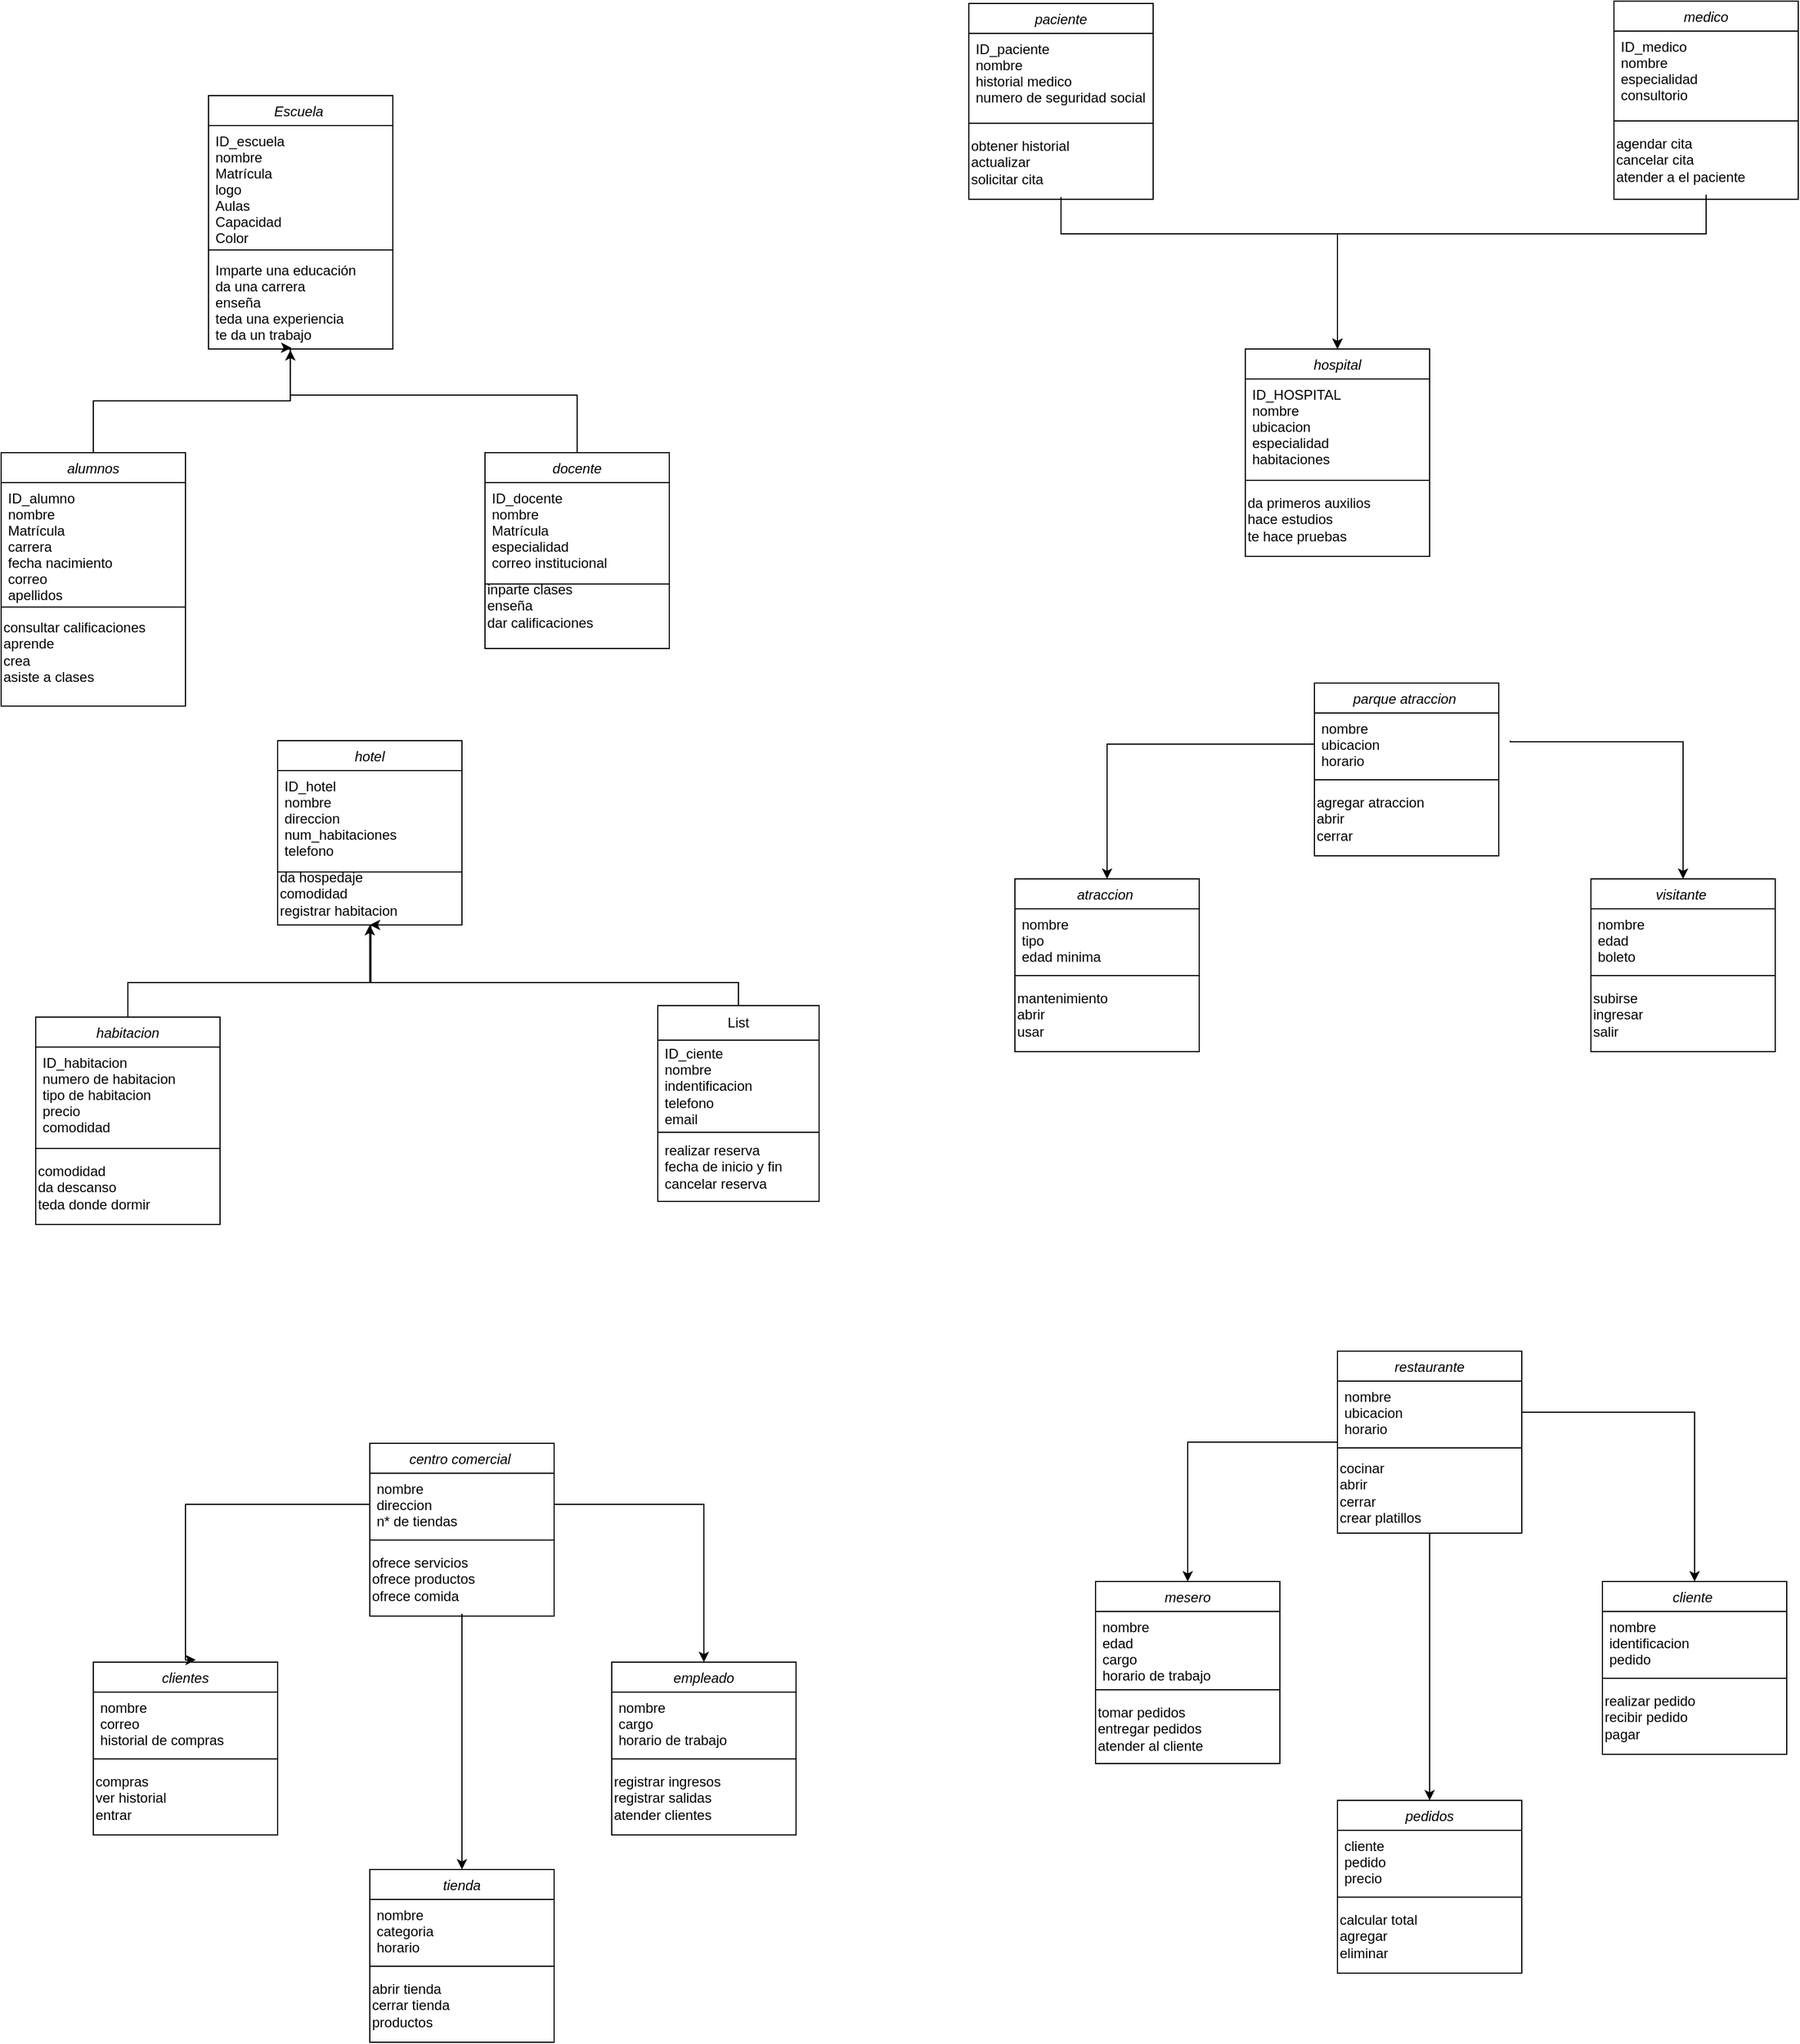 <mxfile version="24.2.8" type="github">
  <diagram id="C5RBs43oDa-KdzZeNtuy" name="Page-1">
    <mxGraphModel dx="3585" dy="1930" grid="1" gridSize="10" guides="1" tooltips="1" connect="1" arrows="1" fold="1" page="1" pageScale="1" pageWidth="827" pageHeight="1169" math="0" shadow="0">
      <root>
        <mxCell id="WIyWlLk6GJQsqaUBKTNV-0" />
        <mxCell id="WIyWlLk6GJQsqaUBKTNV-1" parent="WIyWlLk6GJQsqaUBKTNV-0" />
        <mxCell id="zkfFHV4jXpPFQw0GAbJ--0" value="Escuela " style="swimlane;fontStyle=2;align=center;verticalAlign=top;childLayout=stackLayout;horizontal=1;startSize=26;horizontalStack=0;resizeParent=1;resizeLast=0;collapsible=1;marginBottom=0;rounded=0;shadow=0;strokeWidth=1;" parent="WIyWlLk6GJQsqaUBKTNV-1" vertex="1">
          <mxGeometry x="220" y="120" width="160" height="220" as="geometry">
            <mxRectangle x="230" y="140" width="160" height="26" as="alternateBounds" />
          </mxGeometry>
        </mxCell>
        <mxCell id="zkfFHV4jXpPFQw0GAbJ--1" value="ID_escuela &#xa;nombre &#xa;Matrícula &#xa;logo&#xa;Aulas &#xa;Capacidad&#xa;Color " style="text;align=left;verticalAlign=top;spacingLeft=4;spacingRight=4;overflow=hidden;rotatable=0;points=[[0,0.5],[1,0.5]];portConstraint=eastwest;" parent="zkfFHV4jXpPFQw0GAbJ--0" vertex="1">
          <mxGeometry y="26" width="160" height="104" as="geometry" />
        </mxCell>
        <mxCell id="zkfFHV4jXpPFQw0GAbJ--4" value="" style="line;html=1;strokeWidth=1;align=left;verticalAlign=middle;spacingTop=-1;spacingLeft=3;spacingRight=3;rotatable=0;labelPosition=right;points=[];portConstraint=eastwest;" parent="zkfFHV4jXpPFQw0GAbJ--0" vertex="1">
          <mxGeometry y="130" width="160" height="8" as="geometry" />
        </mxCell>
        <mxCell id="zkfFHV4jXpPFQw0GAbJ--5" value="Imparte una educación  &#xa;da una carrera  &#xa;enseña &#xa;teda una experiencia &#xa;te da un trabajo &#xa;" style="text;align=left;verticalAlign=top;spacingLeft=4;spacingRight=4;overflow=hidden;rotatable=0;points=[[0,0.5],[1,0.5]];portConstraint=eastwest;" parent="WIyWlLk6GJQsqaUBKTNV-1" vertex="1">
          <mxGeometry x="220" y="258" width="160" height="82" as="geometry" />
        </mxCell>
        <mxCell id="dRnlJCaW7fkijVqTgJrM-0" value="alumnos" style="swimlane;fontStyle=2;align=center;verticalAlign=top;childLayout=stackLayout;horizontal=1;startSize=26;horizontalStack=0;resizeParent=1;resizeLast=0;collapsible=1;marginBottom=0;rounded=0;shadow=0;strokeWidth=1;" vertex="1" parent="WIyWlLk6GJQsqaUBKTNV-1">
          <mxGeometry x="40" y="430" width="160" height="220" as="geometry">
            <mxRectangle x="230" y="140" width="160" height="26" as="alternateBounds" />
          </mxGeometry>
        </mxCell>
        <mxCell id="dRnlJCaW7fkijVqTgJrM-1" value="ID_alumno&#xa;nombre &#xa;Matrícula &#xa;carrera&#xa;fecha nacimiento&#xa;correo&#xa;apellidos" style="text;align=left;verticalAlign=top;spacingLeft=4;spacingRight=4;overflow=hidden;rotatable=0;points=[[0,0.5],[1,0.5]];portConstraint=eastwest;" vertex="1" parent="dRnlJCaW7fkijVqTgJrM-0">
          <mxGeometry y="26" width="160" height="104" as="geometry" />
        </mxCell>
        <mxCell id="dRnlJCaW7fkijVqTgJrM-2" value="" style="line;html=1;strokeWidth=1;align=left;verticalAlign=middle;spacingTop=-1;spacingLeft=3;spacingRight=3;rotatable=0;labelPosition=right;points=[];portConstraint=eastwest;" vertex="1" parent="dRnlJCaW7fkijVqTgJrM-0">
          <mxGeometry y="130" width="160" height="8" as="geometry" />
        </mxCell>
        <mxCell id="dRnlJCaW7fkijVqTgJrM-3" value="consultar calificaciones&lt;div&gt;aprende&lt;/div&gt;&lt;div&gt;crea&lt;/div&gt;&lt;div&gt;asiste a clases&amp;nbsp;&lt;/div&gt;" style="text;html=1;align=left;verticalAlign=middle;resizable=0;points=[];autosize=1;strokeColor=none;fillColor=none;" vertex="1" parent="dRnlJCaW7fkijVqTgJrM-0">
          <mxGeometry y="138" width="160" height="70" as="geometry" />
        </mxCell>
        <mxCell id="dRnlJCaW7fkijVqTgJrM-9" style="edgeStyle=orthogonalEdgeStyle;rounded=0;orthogonalLoop=1;jettySize=auto;html=1;entryX=0.45;entryY=0.988;entryDx=0;entryDy=0;entryPerimeter=0;" edge="1" parent="WIyWlLk6GJQsqaUBKTNV-1" source="dRnlJCaW7fkijVqTgJrM-4" target="zkfFHV4jXpPFQw0GAbJ--5">
          <mxGeometry relative="1" as="geometry">
            <mxPoint x="290" y="350" as="targetPoint" />
            <Array as="points">
              <mxPoint x="540" y="380" />
              <mxPoint x="291" y="380" />
            </Array>
          </mxGeometry>
        </mxCell>
        <mxCell id="dRnlJCaW7fkijVqTgJrM-4" value="docente" style="swimlane;fontStyle=2;align=center;verticalAlign=top;childLayout=stackLayout;horizontal=1;startSize=26;horizontalStack=0;resizeParent=1;resizeLast=0;collapsible=1;marginBottom=0;rounded=0;shadow=0;strokeWidth=1;" vertex="1" parent="WIyWlLk6GJQsqaUBKTNV-1">
          <mxGeometry x="460" y="430" width="160" height="170" as="geometry">
            <mxRectangle x="230" y="140" width="160" height="26" as="alternateBounds" />
          </mxGeometry>
        </mxCell>
        <mxCell id="dRnlJCaW7fkijVqTgJrM-5" value="ID_docente &#xa;nombre &#xa;Matrícula &#xa;especialidad&#xa;correo institucional" style="text;align=left;verticalAlign=top;spacingLeft=4;spacingRight=4;overflow=hidden;rotatable=0;points=[[0,0.5],[1,0.5]];portConstraint=eastwest;" vertex="1" parent="dRnlJCaW7fkijVqTgJrM-4">
          <mxGeometry y="26" width="160" height="84" as="geometry" />
        </mxCell>
        <mxCell id="dRnlJCaW7fkijVqTgJrM-6" value="" style="line;html=1;strokeWidth=1;align=left;verticalAlign=middle;spacingTop=-1;spacingLeft=3;spacingRight=3;rotatable=0;labelPosition=right;points=[];portConstraint=eastwest;" vertex="1" parent="dRnlJCaW7fkijVqTgJrM-4">
          <mxGeometry y="110" width="160" height="8" as="geometry" />
        </mxCell>
        <mxCell id="dRnlJCaW7fkijVqTgJrM-7" value="inparte clases&lt;div&gt;enseña&lt;/div&gt;&lt;div&gt;dar calificaciones&lt;/div&gt;" style="text;html=1;align=left;verticalAlign=middle;whiteSpace=wrap;rounded=0;" vertex="1" parent="dRnlJCaW7fkijVqTgJrM-4">
          <mxGeometry y="118" width="160" height="30" as="geometry" />
        </mxCell>
        <mxCell id="dRnlJCaW7fkijVqTgJrM-8" style="edgeStyle=orthogonalEdgeStyle;rounded=0;orthogonalLoop=1;jettySize=auto;html=1;entryX=0.444;entryY=1.012;entryDx=0;entryDy=0;entryPerimeter=0;" edge="1" parent="WIyWlLk6GJQsqaUBKTNV-1" source="dRnlJCaW7fkijVqTgJrM-0" target="zkfFHV4jXpPFQw0GAbJ--5">
          <mxGeometry relative="1" as="geometry" />
        </mxCell>
        <mxCell id="dRnlJCaW7fkijVqTgJrM-10" value="hotel" style="swimlane;fontStyle=2;align=center;verticalAlign=top;childLayout=stackLayout;horizontal=1;startSize=26;horizontalStack=0;resizeParent=1;resizeLast=0;collapsible=1;marginBottom=0;rounded=0;shadow=0;strokeWidth=1;" vertex="1" parent="WIyWlLk6GJQsqaUBKTNV-1">
          <mxGeometry x="280" y="680" width="160" height="160" as="geometry">
            <mxRectangle x="230" y="140" width="160" height="26" as="alternateBounds" />
          </mxGeometry>
        </mxCell>
        <mxCell id="dRnlJCaW7fkijVqTgJrM-11" value="ID_hotel &#xa;nombre &#xa;direccion&#xa;num_habitaciones&#xa;telefono" style="text;align=left;verticalAlign=top;spacingLeft=4;spacingRight=4;overflow=hidden;rotatable=0;points=[[0,0.5],[1,0.5]];portConstraint=eastwest;" vertex="1" parent="dRnlJCaW7fkijVqTgJrM-10">
          <mxGeometry y="26" width="160" height="84" as="geometry" />
        </mxCell>
        <mxCell id="dRnlJCaW7fkijVqTgJrM-12" value="" style="line;html=1;strokeWidth=1;align=left;verticalAlign=middle;spacingTop=-1;spacingLeft=3;spacingRight=3;rotatable=0;labelPosition=right;points=[];portConstraint=eastwest;" vertex="1" parent="dRnlJCaW7fkijVqTgJrM-10">
          <mxGeometry y="110" width="160" height="8" as="geometry" />
        </mxCell>
        <mxCell id="dRnlJCaW7fkijVqTgJrM-14" value="da hospedaje&lt;div&gt;comodidad&lt;/div&gt;&lt;div&gt;registrar habitacion&lt;/div&gt;" style="text;html=1;align=left;verticalAlign=middle;whiteSpace=wrap;rounded=0;" vertex="1" parent="dRnlJCaW7fkijVqTgJrM-10">
          <mxGeometry y="118" width="160" height="30" as="geometry" />
        </mxCell>
        <mxCell id="dRnlJCaW7fkijVqTgJrM-24" style="edgeStyle=orthogonalEdgeStyle;rounded=0;orthogonalLoop=1;jettySize=auto;html=1;entryX=0.5;entryY=1;entryDx=0;entryDy=0;" edge="1" parent="WIyWlLk6GJQsqaUBKTNV-1" source="dRnlJCaW7fkijVqTgJrM-15" target="dRnlJCaW7fkijVqTgJrM-10">
          <mxGeometry relative="1" as="geometry">
            <Array as="points">
              <mxPoint x="150" y="890" />
              <mxPoint x="360" y="890" />
            </Array>
          </mxGeometry>
        </mxCell>
        <mxCell id="dRnlJCaW7fkijVqTgJrM-15" value="habitacion" style="swimlane;fontStyle=2;align=center;verticalAlign=top;childLayout=stackLayout;horizontal=1;startSize=26;horizontalStack=0;resizeParent=1;resizeLast=0;collapsible=1;marginBottom=0;rounded=0;shadow=0;strokeWidth=1;" vertex="1" parent="WIyWlLk6GJQsqaUBKTNV-1">
          <mxGeometry x="70" y="920" width="160" height="180" as="geometry">
            <mxRectangle x="230" y="140" width="160" height="26" as="alternateBounds" />
          </mxGeometry>
        </mxCell>
        <mxCell id="dRnlJCaW7fkijVqTgJrM-16" value="ID_habitacion&#xa;numero de habitacion&#xa;tipo de habitacion&#xa;precio&#xa;comodidad&#xa;" style="text;align=left;verticalAlign=top;spacingLeft=4;spacingRight=4;overflow=hidden;rotatable=0;points=[[0,0.5],[1,0.5]];portConstraint=eastwest;" vertex="1" parent="dRnlJCaW7fkijVqTgJrM-15">
          <mxGeometry y="26" width="160" height="84" as="geometry" />
        </mxCell>
        <mxCell id="dRnlJCaW7fkijVqTgJrM-17" value="" style="line;html=1;strokeWidth=1;align=left;verticalAlign=middle;spacingTop=-1;spacingLeft=3;spacingRight=3;rotatable=0;labelPosition=right;points=[];portConstraint=eastwest;" vertex="1" parent="dRnlJCaW7fkijVqTgJrM-15">
          <mxGeometry y="110" width="160" height="8" as="geometry" />
        </mxCell>
        <mxCell id="dRnlJCaW7fkijVqTgJrM-18" value="comodidad&lt;div&gt;da descanso&lt;/div&gt;&lt;div&gt;teda donde dormir&lt;/div&gt;" style="text;html=1;align=left;verticalAlign=middle;resizable=0;points=[];autosize=1;strokeColor=none;fillColor=none;" vertex="1" parent="dRnlJCaW7fkijVqTgJrM-15">
          <mxGeometry y="118" width="160" height="60" as="geometry" />
        </mxCell>
        <mxCell id="dRnlJCaW7fkijVqTgJrM-25" style="edgeStyle=orthogonalEdgeStyle;rounded=0;orthogonalLoop=1;jettySize=auto;html=1;entryX=0.5;entryY=1;entryDx=0;entryDy=0;" edge="1" parent="WIyWlLk6GJQsqaUBKTNV-1" source="dRnlJCaW7fkijVqTgJrM-19" target="dRnlJCaW7fkijVqTgJrM-10">
          <mxGeometry relative="1" as="geometry">
            <mxPoint x="360" y="860" as="targetPoint" />
            <Array as="points">
              <mxPoint x="680" y="890" />
              <mxPoint x="361" y="890" />
            </Array>
          </mxGeometry>
        </mxCell>
        <mxCell id="dRnlJCaW7fkijVqTgJrM-19" value="List" style="swimlane;fontStyle=0;childLayout=stackLayout;horizontal=1;startSize=30;horizontalStack=0;resizeParent=1;resizeParentMax=0;resizeLast=0;collapsible=1;marginBottom=0;whiteSpace=wrap;html=1;" vertex="1" parent="WIyWlLk6GJQsqaUBKTNV-1">
          <mxGeometry x="610" y="910" width="140" height="170" as="geometry" />
        </mxCell>
        <mxCell id="dRnlJCaW7fkijVqTgJrM-20" value="ID_ciente&lt;div&gt;nombre&lt;/div&gt;&lt;div&gt;indentificacion&lt;/div&gt;&lt;div&gt;telefono&lt;/div&gt;&lt;div&gt;email&lt;/div&gt;" style="text;strokeColor=none;fillColor=none;align=left;verticalAlign=middle;spacingLeft=4;spacingRight=4;overflow=hidden;points=[[0,0.5],[1,0.5]];portConstraint=eastwest;rotatable=0;whiteSpace=wrap;html=1;" vertex="1" parent="dRnlJCaW7fkijVqTgJrM-19">
          <mxGeometry y="30" width="140" height="80" as="geometry" />
        </mxCell>
        <mxCell id="dRnlJCaW7fkijVqTgJrM-22" value="realizar reserva&lt;div&gt;fecha de inicio y fin&lt;/div&gt;&lt;div&gt;cancelar reserva&lt;/div&gt;" style="text;align=left;verticalAlign=middle;spacingLeft=4;spacingRight=4;overflow=hidden;points=[[0,0.5],[1,0.5]];portConstraint=eastwest;rotatable=0;whiteSpace=wrap;html=1;strokeColor=default;" vertex="1" parent="dRnlJCaW7fkijVqTgJrM-19">
          <mxGeometry y="110" width="140" height="60" as="geometry" />
        </mxCell>
        <mxCell id="dRnlJCaW7fkijVqTgJrM-26" value="medico" style="swimlane;fontStyle=2;align=center;verticalAlign=top;childLayout=stackLayout;horizontal=1;startSize=26;horizontalStack=0;resizeParent=1;resizeLast=0;collapsible=1;marginBottom=0;rounded=0;shadow=0;strokeWidth=1;" vertex="1" parent="WIyWlLk6GJQsqaUBKTNV-1">
          <mxGeometry x="1440" y="38" width="160" height="172" as="geometry">
            <mxRectangle x="230" y="140" width="160" height="26" as="alternateBounds" />
          </mxGeometry>
        </mxCell>
        <mxCell id="dRnlJCaW7fkijVqTgJrM-27" value="ID_medico &#xa;nombre &#xa;especialidad&#xa;consultorio&#xa;" style="text;align=left;verticalAlign=top;spacingLeft=4;spacingRight=4;overflow=hidden;rotatable=0;points=[[0,0.5],[1,0.5]];portConstraint=eastwest;" vertex="1" parent="dRnlJCaW7fkijVqTgJrM-26">
          <mxGeometry y="26" width="160" height="74" as="geometry" />
        </mxCell>
        <mxCell id="dRnlJCaW7fkijVqTgJrM-28" value="" style="line;html=1;strokeWidth=1;align=left;verticalAlign=middle;spacingTop=-1;spacingLeft=3;spacingRight=3;rotatable=0;labelPosition=right;points=[];portConstraint=eastwest;" vertex="1" parent="dRnlJCaW7fkijVqTgJrM-26">
          <mxGeometry y="100" width="160" height="8" as="geometry" />
        </mxCell>
        <mxCell id="dRnlJCaW7fkijVqTgJrM-37" value="agendar cita&lt;div&gt;cancelar cita&lt;/div&gt;&lt;div&gt;atender a el paciente&lt;/div&gt;" style="text;html=1;align=left;verticalAlign=middle;resizable=0;points=[];autosize=1;strokeColor=none;fillColor=none;" vertex="1" parent="dRnlJCaW7fkijVqTgJrM-26">
          <mxGeometry y="108" width="160" height="60" as="geometry" />
        </mxCell>
        <mxCell id="dRnlJCaW7fkijVqTgJrM-29" value="paciente" style="swimlane;fontStyle=2;align=center;verticalAlign=top;childLayout=stackLayout;horizontal=1;startSize=26;horizontalStack=0;resizeParent=1;resizeLast=0;collapsible=1;marginBottom=0;rounded=0;shadow=0;strokeWidth=1;" vertex="1" parent="WIyWlLk6GJQsqaUBKTNV-1">
          <mxGeometry x="880" y="40" width="160" height="170" as="geometry">
            <mxRectangle x="230" y="140" width="160" height="26" as="alternateBounds" />
          </mxGeometry>
        </mxCell>
        <mxCell id="dRnlJCaW7fkijVqTgJrM-30" value="ID_paciente &#xa;nombre &#xa;historial medico&#xa;numero de seguridad social" style="text;align=left;verticalAlign=top;spacingLeft=4;spacingRight=4;overflow=hidden;rotatable=0;points=[[0,0.5],[1,0.5]];portConstraint=eastwest;" vertex="1" parent="dRnlJCaW7fkijVqTgJrM-29">
          <mxGeometry y="26" width="160" height="74" as="geometry" />
        </mxCell>
        <mxCell id="dRnlJCaW7fkijVqTgJrM-31" value="" style="line;html=1;strokeWidth=1;align=left;verticalAlign=middle;spacingTop=-1;spacingLeft=3;spacingRight=3;rotatable=0;labelPosition=right;points=[];portConstraint=eastwest;" vertex="1" parent="dRnlJCaW7fkijVqTgJrM-29">
          <mxGeometry y="100" width="160" height="8" as="geometry" />
        </mxCell>
        <mxCell id="dRnlJCaW7fkijVqTgJrM-36" value="obtener historial&lt;div&gt;actualizar&lt;/div&gt;&lt;div&gt;solicitar cita&lt;/div&gt;" style="text;html=1;align=left;verticalAlign=middle;resizable=0;points=[];autosize=1;strokeColor=none;fillColor=none;" vertex="1" parent="dRnlJCaW7fkijVqTgJrM-29">
          <mxGeometry y="108" width="160" height="60" as="geometry" />
        </mxCell>
        <mxCell id="dRnlJCaW7fkijVqTgJrM-32" value="hospital" style="swimlane;fontStyle=2;align=center;verticalAlign=top;childLayout=stackLayout;horizontal=1;startSize=26;horizontalStack=0;resizeParent=1;resizeLast=0;collapsible=1;marginBottom=0;rounded=0;shadow=0;strokeWidth=1;" vertex="1" parent="WIyWlLk6GJQsqaUBKTNV-1">
          <mxGeometry x="1120" y="340" width="160" height="180" as="geometry">
            <mxRectangle x="230" y="140" width="160" height="26" as="alternateBounds" />
          </mxGeometry>
        </mxCell>
        <mxCell id="dRnlJCaW7fkijVqTgJrM-33" value="ID_HOSPITAL&#xa;nombre&#xa;ubicacion&#xa;especialidad&#xa;habitaciones" style="text;align=left;verticalAlign=top;spacingLeft=4;spacingRight=4;overflow=hidden;rotatable=0;points=[[0,0.5],[1,0.5]];portConstraint=eastwest;" vertex="1" parent="dRnlJCaW7fkijVqTgJrM-32">
          <mxGeometry y="26" width="160" height="84" as="geometry" />
        </mxCell>
        <mxCell id="dRnlJCaW7fkijVqTgJrM-34" value="" style="line;html=1;strokeWidth=1;align=left;verticalAlign=middle;spacingTop=-1;spacingLeft=3;spacingRight=3;rotatable=0;labelPosition=right;points=[];portConstraint=eastwest;" vertex="1" parent="dRnlJCaW7fkijVqTgJrM-32">
          <mxGeometry y="110" width="160" height="8" as="geometry" />
        </mxCell>
        <mxCell id="dRnlJCaW7fkijVqTgJrM-35" value="da primeros auxilios&lt;div&gt;hace estudios&lt;/div&gt;&lt;div&gt;te hace pruebas&lt;/div&gt;" style="text;html=1;align=left;verticalAlign=middle;resizable=0;points=[];autosize=1;strokeColor=none;fillColor=none;" vertex="1" parent="dRnlJCaW7fkijVqTgJrM-32">
          <mxGeometry y="118" width="160" height="60" as="geometry" />
        </mxCell>
        <mxCell id="dRnlJCaW7fkijVqTgJrM-38" style="edgeStyle=orthogonalEdgeStyle;rounded=0;orthogonalLoop=1;jettySize=auto;html=1;" edge="1" parent="WIyWlLk6GJQsqaUBKTNV-1" source="dRnlJCaW7fkijVqTgJrM-36" target="dRnlJCaW7fkijVqTgJrM-32">
          <mxGeometry relative="1" as="geometry">
            <Array as="points">
              <mxPoint x="960" y="240" />
              <mxPoint x="1200" y="240" />
            </Array>
          </mxGeometry>
        </mxCell>
        <mxCell id="dRnlJCaW7fkijVqTgJrM-39" style="edgeStyle=orthogonalEdgeStyle;rounded=0;orthogonalLoop=1;jettySize=auto;html=1;" edge="1" parent="WIyWlLk6GJQsqaUBKTNV-1" source="dRnlJCaW7fkijVqTgJrM-37" target="dRnlJCaW7fkijVqTgJrM-32">
          <mxGeometry relative="1" as="geometry">
            <Array as="points">
              <mxPoint x="1520" y="240" />
              <mxPoint x="1200" y="240" />
            </Array>
          </mxGeometry>
        </mxCell>
        <mxCell id="dRnlJCaW7fkijVqTgJrM-40" value="parque atraccion " style="swimlane;fontStyle=2;align=center;verticalAlign=top;childLayout=stackLayout;horizontal=1;startSize=26;horizontalStack=0;resizeParent=1;resizeLast=0;collapsible=1;marginBottom=0;rounded=0;shadow=0;strokeWidth=1;" vertex="1" parent="WIyWlLk6GJQsqaUBKTNV-1">
          <mxGeometry x="1180" y="630" width="160" height="150" as="geometry">
            <mxRectangle x="230" y="140" width="160" height="26" as="alternateBounds" />
          </mxGeometry>
        </mxCell>
        <mxCell id="dRnlJCaW7fkijVqTgJrM-41" value="nombre &#xa;ubicacion &#xa;horario " style="text;align=left;verticalAlign=top;spacingLeft=4;spacingRight=4;overflow=hidden;rotatable=0;points=[[0,0.5],[1,0.5]];portConstraint=eastwest;" vertex="1" parent="dRnlJCaW7fkijVqTgJrM-40">
          <mxGeometry y="26" width="160" height="54" as="geometry" />
        </mxCell>
        <mxCell id="dRnlJCaW7fkijVqTgJrM-42" value="" style="line;html=1;strokeWidth=1;align=left;verticalAlign=middle;spacingTop=-1;spacingLeft=3;spacingRight=3;rotatable=0;labelPosition=right;points=[];portConstraint=eastwest;" vertex="1" parent="dRnlJCaW7fkijVqTgJrM-40">
          <mxGeometry y="80" width="160" height="8" as="geometry" />
        </mxCell>
        <mxCell id="dRnlJCaW7fkijVqTgJrM-43" value="agregar atraccion&amp;nbsp;&lt;div&gt;abrir&lt;/div&gt;&lt;div&gt;cerrar&lt;/div&gt;" style="text;html=1;align=left;verticalAlign=middle;resizable=0;points=[];autosize=1;strokeColor=none;fillColor=none;" vertex="1" parent="dRnlJCaW7fkijVqTgJrM-40">
          <mxGeometry y="88" width="160" height="60" as="geometry" />
        </mxCell>
        <mxCell id="dRnlJCaW7fkijVqTgJrM-44" value="visitante " style="swimlane;fontStyle=2;align=center;verticalAlign=top;childLayout=stackLayout;horizontal=1;startSize=26;horizontalStack=0;resizeParent=1;resizeLast=0;collapsible=1;marginBottom=0;rounded=0;shadow=0;strokeWidth=1;" vertex="1" parent="WIyWlLk6GJQsqaUBKTNV-1">
          <mxGeometry x="1420" y="800" width="160" height="150" as="geometry">
            <mxRectangle x="230" y="140" width="160" height="26" as="alternateBounds" />
          </mxGeometry>
        </mxCell>
        <mxCell id="dRnlJCaW7fkijVqTgJrM-45" value="nombre&#xa;edad&#xa;boleto" style="text;align=left;verticalAlign=top;spacingLeft=4;spacingRight=4;overflow=hidden;rotatable=0;points=[[0,0.5],[1,0.5]];portConstraint=eastwest;" vertex="1" parent="dRnlJCaW7fkijVqTgJrM-44">
          <mxGeometry y="26" width="160" height="54" as="geometry" />
        </mxCell>
        <mxCell id="dRnlJCaW7fkijVqTgJrM-46" value="" style="line;html=1;strokeWidth=1;align=left;verticalAlign=middle;spacingTop=-1;spacingLeft=3;spacingRight=3;rotatable=0;labelPosition=right;points=[];portConstraint=eastwest;" vertex="1" parent="dRnlJCaW7fkijVqTgJrM-44">
          <mxGeometry y="80" width="160" height="8" as="geometry" />
        </mxCell>
        <mxCell id="dRnlJCaW7fkijVqTgJrM-47" value="subirse&amp;nbsp;&lt;div&gt;ingresar&lt;/div&gt;&lt;div&gt;salir&amp;nbsp;&lt;/div&gt;" style="text;html=1;align=left;verticalAlign=middle;resizable=0;points=[];autosize=1;strokeColor=none;fillColor=none;" vertex="1" parent="dRnlJCaW7fkijVqTgJrM-44">
          <mxGeometry y="88" width="160" height="60" as="geometry" />
        </mxCell>
        <mxCell id="dRnlJCaW7fkijVqTgJrM-48" value="atraccion " style="swimlane;fontStyle=2;align=center;verticalAlign=top;childLayout=stackLayout;horizontal=1;startSize=26;horizontalStack=0;resizeParent=1;resizeLast=0;collapsible=1;marginBottom=0;rounded=0;shadow=0;strokeWidth=1;" vertex="1" parent="WIyWlLk6GJQsqaUBKTNV-1">
          <mxGeometry x="920" y="800" width="160" height="150" as="geometry">
            <mxRectangle x="230" y="140" width="160" height="26" as="alternateBounds" />
          </mxGeometry>
        </mxCell>
        <mxCell id="dRnlJCaW7fkijVqTgJrM-49" value="nombre&#xa;tipo&#xa;edad minima " style="text;align=left;verticalAlign=top;spacingLeft=4;spacingRight=4;overflow=hidden;rotatable=0;points=[[0,0.5],[1,0.5]];portConstraint=eastwest;" vertex="1" parent="dRnlJCaW7fkijVqTgJrM-48">
          <mxGeometry y="26" width="160" height="54" as="geometry" />
        </mxCell>
        <mxCell id="dRnlJCaW7fkijVqTgJrM-50" value="" style="line;html=1;strokeWidth=1;align=left;verticalAlign=middle;spacingTop=-1;spacingLeft=3;spacingRight=3;rotatable=0;labelPosition=right;points=[];portConstraint=eastwest;" vertex="1" parent="dRnlJCaW7fkijVqTgJrM-48">
          <mxGeometry y="80" width="160" height="8" as="geometry" />
        </mxCell>
        <mxCell id="dRnlJCaW7fkijVqTgJrM-51" value="mantenimiento&amp;nbsp;&lt;div&gt;abrir&lt;/div&gt;&lt;div&gt;usar&amp;nbsp;&lt;/div&gt;" style="text;html=1;align=left;verticalAlign=middle;resizable=0;points=[];autosize=1;strokeColor=none;fillColor=none;" vertex="1" parent="dRnlJCaW7fkijVqTgJrM-48">
          <mxGeometry y="88" width="160" height="60" as="geometry" />
        </mxCell>
        <mxCell id="dRnlJCaW7fkijVqTgJrM-52" style="edgeStyle=orthogonalEdgeStyle;rounded=0;orthogonalLoop=1;jettySize=auto;html=1;" edge="1" parent="WIyWlLk6GJQsqaUBKTNV-1" target="dRnlJCaW7fkijVqTgJrM-44">
          <mxGeometry relative="1" as="geometry">
            <mxPoint x="1350" y="680" as="sourcePoint" />
            <mxPoint x="1510" y="797" as="targetPoint" />
            <Array as="points">
              <mxPoint x="1350" y="681" />
              <mxPoint x="1500" y="681" />
            </Array>
          </mxGeometry>
        </mxCell>
        <mxCell id="dRnlJCaW7fkijVqTgJrM-53" style="edgeStyle=orthogonalEdgeStyle;rounded=0;orthogonalLoop=1;jettySize=auto;html=1;entryX=0.5;entryY=0;entryDx=0;entryDy=0;" edge="1" parent="WIyWlLk6GJQsqaUBKTNV-1" source="dRnlJCaW7fkijVqTgJrM-41" target="dRnlJCaW7fkijVqTgJrM-48">
          <mxGeometry relative="1" as="geometry" />
        </mxCell>
        <mxCell id="dRnlJCaW7fkijVqTgJrM-55" value="centro comercial " style="swimlane;fontStyle=2;align=center;verticalAlign=top;childLayout=stackLayout;horizontal=1;startSize=26;horizontalStack=0;resizeParent=1;resizeLast=0;collapsible=1;marginBottom=0;rounded=0;shadow=0;strokeWidth=1;" vertex="1" parent="WIyWlLk6GJQsqaUBKTNV-1">
          <mxGeometry x="360" y="1290" width="160" height="150" as="geometry">
            <mxRectangle x="230" y="140" width="160" height="26" as="alternateBounds" />
          </mxGeometry>
        </mxCell>
        <mxCell id="dRnlJCaW7fkijVqTgJrM-56" value="nombre&#xa;direccion&#xa;n* de tiendas" style="text;align=left;verticalAlign=top;spacingLeft=4;spacingRight=4;overflow=hidden;rotatable=0;points=[[0,0.5],[1,0.5]];portConstraint=eastwest;" vertex="1" parent="dRnlJCaW7fkijVqTgJrM-55">
          <mxGeometry y="26" width="160" height="54" as="geometry" />
        </mxCell>
        <mxCell id="dRnlJCaW7fkijVqTgJrM-57" value="" style="line;html=1;strokeWidth=1;align=left;verticalAlign=middle;spacingTop=-1;spacingLeft=3;spacingRight=3;rotatable=0;labelPosition=right;points=[];portConstraint=eastwest;" vertex="1" parent="dRnlJCaW7fkijVqTgJrM-55">
          <mxGeometry y="80" width="160" height="8" as="geometry" />
        </mxCell>
        <mxCell id="dRnlJCaW7fkijVqTgJrM-58" value="ofrece servicios&amp;nbsp;&lt;div&gt;ofrece productos&lt;/div&gt;&lt;div&gt;ofrece comida&amp;nbsp;&lt;/div&gt;" style="text;html=1;align=left;verticalAlign=middle;resizable=0;points=[];autosize=1;strokeColor=none;fillColor=none;" vertex="1" parent="dRnlJCaW7fkijVqTgJrM-55">
          <mxGeometry y="88" width="160" height="60" as="geometry" />
        </mxCell>
        <mxCell id="dRnlJCaW7fkijVqTgJrM-59" value="clientes" style="swimlane;fontStyle=2;align=center;verticalAlign=top;childLayout=stackLayout;horizontal=1;startSize=26;horizontalStack=0;resizeParent=1;resizeLast=0;collapsible=1;marginBottom=0;rounded=0;shadow=0;strokeWidth=1;" vertex="1" parent="WIyWlLk6GJQsqaUBKTNV-1">
          <mxGeometry x="120" y="1480" width="160" height="150" as="geometry">
            <mxRectangle x="230" y="140" width="160" height="26" as="alternateBounds" />
          </mxGeometry>
        </mxCell>
        <mxCell id="dRnlJCaW7fkijVqTgJrM-60" value="nombre&#xa;correo&#xa;historial de compras " style="text;align=left;verticalAlign=top;spacingLeft=4;spacingRight=4;overflow=hidden;rotatable=0;points=[[0,0.5],[1,0.5]];portConstraint=eastwest;" vertex="1" parent="dRnlJCaW7fkijVqTgJrM-59">
          <mxGeometry y="26" width="160" height="54" as="geometry" />
        </mxCell>
        <mxCell id="dRnlJCaW7fkijVqTgJrM-61" value="" style="line;html=1;strokeWidth=1;align=left;verticalAlign=middle;spacingTop=-1;spacingLeft=3;spacingRight=3;rotatable=0;labelPosition=right;points=[];portConstraint=eastwest;" vertex="1" parent="dRnlJCaW7fkijVqTgJrM-59">
          <mxGeometry y="80" width="160" height="8" as="geometry" />
        </mxCell>
        <mxCell id="dRnlJCaW7fkijVqTgJrM-62" value="compras&lt;div&gt;ver historial&lt;/div&gt;&lt;div&gt;entrar&amp;nbsp;&lt;/div&gt;" style="text;html=1;align=left;verticalAlign=middle;resizable=0;points=[];autosize=1;strokeColor=none;fillColor=none;" vertex="1" parent="dRnlJCaW7fkijVqTgJrM-59">
          <mxGeometry y="88" width="160" height="60" as="geometry" />
        </mxCell>
        <mxCell id="dRnlJCaW7fkijVqTgJrM-63" value="empleado" style="swimlane;fontStyle=2;align=center;verticalAlign=top;childLayout=stackLayout;horizontal=1;startSize=26;horizontalStack=0;resizeParent=1;resizeLast=0;collapsible=1;marginBottom=0;rounded=0;shadow=0;strokeWidth=1;" vertex="1" parent="WIyWlLk6GJQsqaUBKTNV-1">
          <mxGeometry x="570" y="1480" width="160" height="150" as="geometry">
            <mxRectangle x="230" y="140" width="160" height="26" as="alternateBounds" />
          </mxGeometry>
        </mxCell>
        <mxCell id="dRnlJCaW7fkijVqTgJrM-64" value="nombre&#xa;cargo&#xa;horario de trabajo " style="text;align=left;verticalAlign=top;spacingLeft=4;spacingRight=4;overflow=hidden;rotatable=0;points=[[0,0.5],[1,0.5]];portConstraint=eastwest;" vertex="1" parent="dRnlJCaW7fkijVqTgJrM-63">
          <mxGeometry y="26" width="160" height="54" as="geometry" />
        </mxCell>
        <mxCell id="dRnlJCaW7fkijVqTgJrM-65" value="" style="line;html=1;strokeWidth=1;align=left;verticalAlign=middle;spacingTop=-1;spacingLeft=3;spacingRight=3;rotatable=0;labelPosition=right;points=[];portConstraint=eastwest;" vertex="1" parent="dRnlJCaW7fkijVqTgJrM-63">
          <mxGeometry y="80" width="160" height="8" as="geometry" />
        </mxCell>
        <mxCell id="dRnlJCaW7fkijVqTgJrM-66" value="registrar ingresos&amp;nbsp;&lt;div&gt;registrar salidas&amp;nbsp;&lt;/div&gt;&lt;div&gt;atender clientes&amp;nbsp;&lt;/div&gt;" style="text;html=1;align=left;verticalAlign=middle;resizable=0;points=[];autosize=1;strokeColor=none;fillColor=none;" vertex="1" parent="dRnlJCaW7fkijVqTgJrM-63">
          <mxGeometry y="88" width="160" height="60" as="geometry" />
        </mxCell>
        <mxCell id="dRnlJCaW7fkijVqTgJrM-67" value="tienda" style="swimlane;fontStyle=2;align=center;verticalAlign=top;childLayout=stackLayout;horizontal=1;startSize=26;horizontalStack=0;resizeParent=1;resizeLast=0;collapsible=1;marginBottom=0;rounded=0;shadow=0;strokeWidth=1;" vertex="1" parent="WIyWlLk6GJQsqaUBKTNV-1">
          <mxGeometry x="360" y="1660" width="160" height="150" as="geometry">
            <mxRectangle x="230" y="140" width="160" height="26" as="alternateBounds" />
          </mxGeometry>
        </mxCell>
        <mxCell id="dRnlJCaW7fkijVqTgJrM-68" value="nombre&#xa;categoria &#xa;horario " style="text;align=left;verticalAlign=top;spacingLeft=4;spacingRight=4;overflow=hidden;rotatable=0;points=[[0,0.5],[1,0.5]];portConstraint=eastwest;" vertex="1" parent="dRnlJCaW7fkijVqTgJrM-67">
          <mxGeometry y="26" width="160" height="54" as="geometry" />
        </mxCell>
        <mxCell id="dRnlJCaW7fkijVqTgJrM-69" value="" style="line;html=1;strokeWidth=1;align=left;verticalAlign=middle;spacingTop=-1;spacingLeft=3;spacingRight=3;rotatable=0;labelPosition=right;points=[];portConstraint=eastwest;" vertex="1" parent="dRnlJCaW7fkijVqTgJrM-67">
          <mxGeometry y="80" width="160" height="8" as="geometry" />
        </mxCell>
        <mxCell id="dRnlJCaW7fkijVqTgJrM-70" value="abrir tienda&amp;nbsp;&lt;div&gt;cerrar tienda&lt;/div&gt;&lt;div&gt;productos&amp;nbsp;&amp;nbsp;&lt;/div&gt;" style="text;html=1;align=left;verticalAlign=middle;resizable=0;points=[];autosize=1;strokeColor=none;fillColor=none;" vertex="1" parent="dRnlJCaW7fkijVqTgJrM-67">
          <mxGeometry y="88" width="160" height="60" as="geometry" />
        </mxCell>
        <mxCell id="dRnlJCaW7fkijVqTgJrM-71" style="edgeStyle=orthogonalEdgeStyle;rounded=0;orthogonalLoop=1;jettySize=auto;html=1;entryX=0.556;entryY=-0.013;entryDx=0;entryDy=0;entryPerimeter=0;" edge="1" parent="WIyWlLk6GJQsqaUBKTNV-1" source="dRnlJCaW7fkijVqTgJrM-56" target="dRnlJCaW7fkijVqTgJrM-59">
          <mxGeometry relative="1" as="geometry">
            <Array as="points">
              <mxPoint x="200" y="1343" />
              <mxPoint x="200" y="1478" />
            </Array>
          </mxGeometry>
        </mxCell>
        <mxCell id="dRnlJCaW7fkijVqTgJrM-72" style="edgeStyle=orthogonalEdgeStyle;rounded=0;orthogonalLoop=1;jettySize=auto;html=1;entryX=0.5;entryY=0;entryDx=0;entryDy=0;" edge="1" parent="WIyWlLk6GJQsqaUBKTNV-1" source="dRnlJCaW7fkijVqTgJrM-56" target="dRnlJCaW7fkijVqTgJrM-63">
          <mxGeometry relative="1" as="geometry" />
        </mxCell>
        <mxCell id="dRnlJCaW7fkijVqTgJrM-73" style="edgeStyle=orthogonalEdgeStyle;rounded=0;orthogonalLoop=1;jettySize=auto;html=1;entryX=0.5;entryY=0;entryDx=0;entryDy=0;" edge="1" parent="WIyWlLk6GJQsqaUBKTNV-1" source="dRnlJCaW7fkijVqTgJrM-58" target="dRnlJCaW7fkijVqTgJrM-67">
          <mxGeometry relative="1" as="geometry" />
        </mxCell>
        <mxCell id="dRnlJCaW7fkijVqTgJrM-90" style="edgeStyle=orthogonalEdgeStyle;rounded=0;orthogonalLoop=1;jettySize=auto;html=1;entryX=0.5;entryY=0;entryDx=0;entryDy=0;" edge="1" parent="WIyWlLk6GJQsqaUBKTNV-1" source="dRnlJCaW7fkijVqTgJrM-74" target="dRnlJCaW7fkijVqTgJrM-82">
          <mxGeometry relative="1" as="geometry" />
        </mxCell>
        <mxCell id="dRnlJCaW7fkijVqTgJrM-74" value="restaurante" style="swimlane;fontStyle=2;align=center;verticalAlign=top;childLayout=stackLayout;horizontal=1;startSize=26;horizontalStack=0;resizeParent=1;resizeLast=0;collapsible=1;marginBottom=0;rounded=0;shadow=0;strokeWidth=1;" vertex="1" parent="WIyWlLk6GJQsqaUBKTNV-1">
          <mxGeometry x="1200" y="1210" width="160" height="158" as="geometry">
            <mxRectangle x="230" y="140" width="160" height="26" as="alternateBounds" />
          </mxGeometry>
        </mxCell>
        <mxCell id="dRnlJCaW7fkijVqTgJrM-75" value="nombre&#xa;ubicacion&#xa;horario" style="text;align=left;verticalAlign=top;spacingLeft=4;spacingRight=4;overflow=hidden;rotatable=0;points=[[0,0.5],[1,0.5]];portConstraint=eastwest;" vertex="1" parent="dRnlJCaW7fkijVqTgJrM-74">
          <mxGeometry y="26" width="160" height="54" as="geometry" />
        </mxCell>
        <mxCell id="dRnlJCaW7fkijVqTgJrM-76" value="" style="line;html=1;strokeWidth=1;align=left;verticalAlign=middle;spacingTop=-1;spacingLeft=3;spacingRight=3;rotatable=0;labelPosition=right;points=[];portConstraint=eastwest;" vertex="1" parent="dRnlJCaW7fkijVqTgJrM-74">
          <mxGeometry y="80" width="160" height="8" as="geometry" />
        </mxCell>
        <mxCell id="dRnlJCaW7fkijVqTgJrM-77" value="cocinar&lt;div&gt;abrir&lt;/div&gt;&lt;div&gt;cerrar&lt;/div&gt;&lt;div&gt;crear platillos&amp;nbsp;&lt;/div&gt;" style="text;html=1;align=left;verticalAlign=middle;resizable=0;points=[];autosize=1;strokeColor=none;fillColor=none;" vertex="1" parent="dRnlJCaW7fkijVqTgJrM-74">
          <mxGeometry y="88" width="160" height="70" as="geometry" />
        </mxCell>
        <mxCell id="dRnlJCaW7fkijVqTgJrM-78" value="cliente " style="swimlane;fontStyle=2;align=center;verticalAlign=top;childLayout=stackLayout;horizontal=1;startSize=26;horizontalStack=0;resizeParent=1;resizeLast=0;collapsible=1;marginBottom=0;rounded=0;shadow=0;strokeWidth=1;" vertex="1" parent="WIyWlLk6GJQsqaUBKTNV-1">
          <mxGeometry x="1430" y="1410" width="160" height="150" as="geometry">
            <mxRectangle x="230" y="140" width="160" height="26" as="alternateBounds" />
          </mxGeometry>
        </mxCell>
        <mxCell id="dRnlJCaW7fkijVqTgJrM-79" value="nombre&#xa;identificacion&#xa;pedido" style="text;align=left;verticalAlign=top;spacingLeft=4;spacingRight=4;overflow=hidden;rotatable=0;points=[[0,0.5],[1,0.5]];portConstraint=eastwest;" vertex="1" parent="dRnlJCaW7fkijVqTgJrM-78">
          <mxGeometry y="26" width="160" height="54" as="geometry" />
        </mxCell>
        <mxCell id="dRnlJCaW7fkijVqTgJrM-80" value="" style="line;html=1;strokeWidth=1;align=left;verticalAlign=middle;spacingTop=-1;spacingLeft=3;spacingRight=3;rotatable=0;labelPosition=right;points=[];portConstraint=eastwest;" vertex="1" parent="dRnlJCaW7fkijVqTgJrM-78">
          <mxGeometry y="80" width="160" height="8" as="geometry" />
        </mxCell>
        <mxCell id="dRnlJCaW7fkijVqTgJrM-81" value="realizar pedido&lt;div&gt;recibir pedido&lt;/div&gt;&lt;div&gt;pagar&lt;/div&gt;" style="text;html=1;align=left;verticalAlign=middle;resizable=0;points=[];autosize=1;strokeColor=none;fillColor=none;" vertex="1" parent="dRnlJCaW7fkijVqTgJrM-78">
          <mxGeometry y="88" width="160" height="60" as="geometry" />
        </mxCell>
        <mxCell id="dRnlJCaW7fkijVqTgJrM-82" value="mesero" style="swimlane;fontStyle=2;align=center;verticalAlign=top;childLayout=stackLayout;horizontal=1;startSize=26;horizontalStack=0;resizeParent=1;resizeLast=0;collapsible=1;marginBottom=0;rounded=0;shadow=0;strokeWidth=1;" vertex="1" parent="WIyWlLk6GJQsqaUBKTNV-1">
          <mxGeometry x="990" y="1410" width="160" height="158" as="geometry">
            <mxRectangle x="230" y="140" width="160" height="26" as="alternateBounds" />
          </mxGeometry>
        </mxCell>
        <mxCell id="dRnlJCaW7fkijVqTgJrM-83" value="nombre&#xa;edad&#xa;cargo&#xa;horario de trabajo " style="text;align=left;verticalAlign=top;spacingLeft=4;spacingRight=4;overflow=hidden;rotatable=0;points=[[0,0.5],[1,0.5]];portConstraint=eastwest;" vertex="1" parent="dRnlJCaW7fkijVqTgJrM-82">
          <mxGeometry y="26" width="160" height="64" as="geometry" />
        </mxCell>
        <mxCell id="dRnlJCaW7fkijVqTgJrM-84" value="" style="line;html=1;strokeWidth=1;align=left;verticalAlign=middle;spacingTop=-1;spacingLeft=3;spacingRight=3;rotatable=0;labelPosition=right;points=[];portConstraint=eastwest;" vertex="1" parent="dRnlJCaW7fkijVqTgJrM-82">
          <mxGeometry y="90" width="160" height="8" as="geometry" />
        </mxCell>
        <mxCell id="dRnlJCaW7fkijVqTgJrM-85" value="tomar pedidos&amp;nbsp;&lt;div&gt;entregar pedidos&lt;/div&gt;&lt;div&gt;atender al cliente&amp;nbsp;&lt;/div&gt;" style="text;html=1;align=left;verticalAlign=middle;resizable=0;points=[];autosize=1;strokeColor=none;fillColor=none;" vertex="1" parent="dRnlJCaW7fkijVqTgJrM-82">
          <mxGeometry y="98" width="160" height="60" as="geometry" />
        </mxCell>
        <mxCell id="dRnlJCaW7fkijVqTgJrM-86" value="pedidos" style="swimlane;fontStyle=2;align=center;verticalAlign=top;childLayout=stackLayout;horizontal=1;startSize=26;horizontalStack=0;resizeParent=1;resizeLast=0;collapsible=1;marginBottom=0;rounded=0;shadow=0;strokeWidth=1;" vertex="1" parent="WIyWlLk6GJQsqaUBKTNV-1">
          <mxGeometry x="1200" y="1600" width="160" height="150" as="geometry">
            <mxRectangle x="230" y="140" width="160" height="26" as="alternateBounds" />
          </mxGeometry>
        </mxCell>
        <mxCell id="dRnlJCaW7fkijVqTgJrM-87" value="cliente &#xa;pedido&#xa;precio" style="text;align=left;verticalAlign=top;spacingLeft=4;spacingRight=4;overflow=hidden;rotatable=0;points=[[0,0.5],[1,0.5]];portConstraint=eastwest;" vertex="1" parent="dRnlJCaW7fkijVqTgJrM-86">
          <mxGeometry y="26" width="160" height="54" as="geometry" />
        </mxCell>
        <mxCell id="dRnlJCaW7fkijVqTgJrM-88" value="" style="line;html=1;strokeWidth=1;align=left;verticalAlign=middle;spacingTop=-1;spacingLeft=3;spacingRight=3;rotatable=0;labelPosition=right;points=[];portConstraint=eastwest;" vertex="1" parent="dRnlJCaW7fkijVqTgJrM-86">
          <mxGeometry y="80" width="160" height="8" as="geometry" />
        </mxCell>
        <mxCell id="dRnlJCaW7fkijVqTgJrM-89" value="calcular total&lt;div&gt;agregar&lt;/div&gt;&lt;div&gt;eliminar&amp;nbsp;&lt;/div&gt;" style="text;html=1;align=left;verticalAlign=middle;resizable=0;points=[];autosize=1;strokeColor=none;fillColor=none;" vertex="1" parent="dRnlJCaW7fkijVqTgJrM-86">
          <mxGeometry y="88" width="160" height="60" as="geometry" />
        </mxCell>
        <mxCell id="dRnlJCaW7fkijVqTgJrM-91" style="edgeStyle=orthogonalEdgeStyle;rounded=0;orthogonalLoop=1;jettySize=auto;html=1;entryX=0.5;entryY=0;entryDx=0;entryDy=0;" edge="1" parent="WIyWlLk6GJQsqaUBKTNV-1" source="dRnlJCaW7fkijVqTgJrM-75" target="dRnlJCaW7fkijVqTgJrM-78">
          <mxGeometry relative="1" as="geometry" />
        </mxCell>
        <mxCell id="dRnlJCaW7fkijVqTgJrM-92" style="edgeStyle=orthogonalEdgeStyle;rounded=0;orthogonalLoop=1;jettySize=auto;html=1;" edge="1" parent="WIyWlLk6GJQsqaUBKTNV-1" source="dRnlJCaW7fkijVqTgJrM-77" target="dRnlJCaW7fkijVqTgJrM-86">
          <mxGeometry relative="1" as="geometry" />
        </mxCell>
      </root>
    </mxGraphModel>
  </diagram>
</mxfile>
